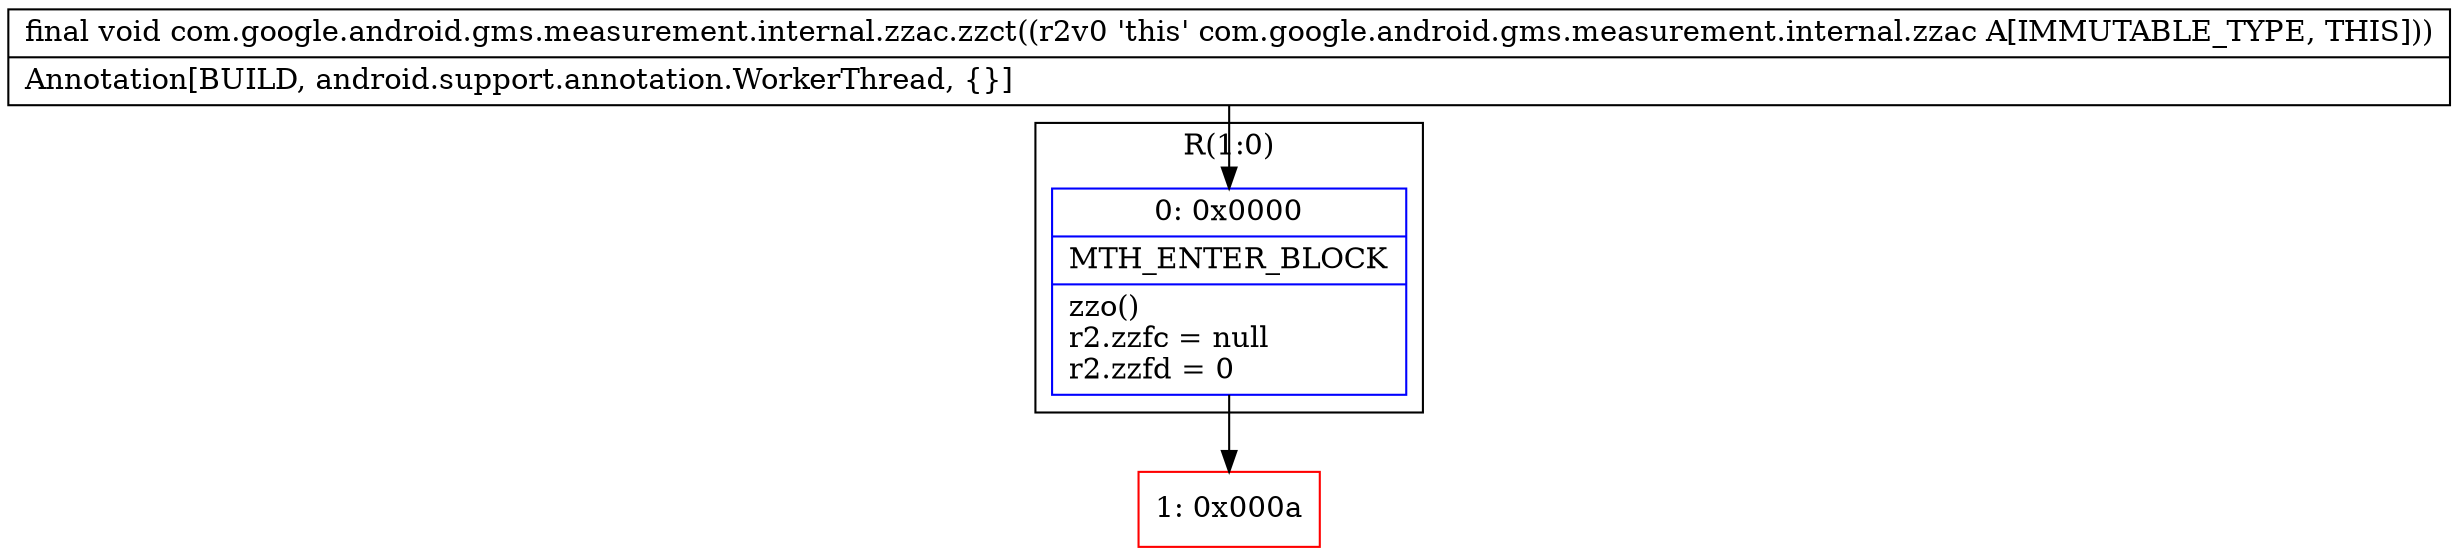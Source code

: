 digraph "CFG forcom.google.android.gms.measurement.internal.zzac.zzct()V" {
subgraph cluster_Region_602639518 {
label = "R(1:0)";
node [shape=record,color=blue];
Node_0 [shape=record,label="{0\:\ 0x0000|MTH_ENTER_BLOCK\l|zzo()\lr2.zzfc = null\lr2.zzfd = 0\l}"];
}
Node_1 [shape=record,color=red,label="{1\:\ 0x000a}"];
MethodNode[shape=record,label="{final void com.google.android.gms.measurement.internal.zzac.zzct((r2v0 'this' com.google.android.gms.measurement.internal.zzac A[IMMUTABLE_TYPE, THIS]))  | Annotation[BUILD, android.support.annotation.WorkerThread, \{\}]\l}"];
MethodNode -> Node_0;
Node_0 -> Node_1;
}

